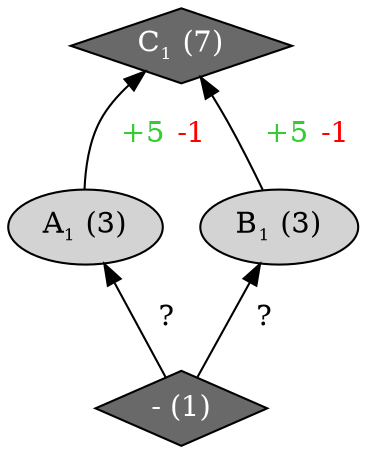 digraph "cifAutomaton"{
rankdir="BT"
0 [label=<- (1)>, style="filled", shape="diamond", fillcolor="dimgray", fontcolor="white"]
1 [label=<A<sub><font point-size="10">1</font></sub> (3)>, style="filled", fillcolor="lightgray"]
2 [label=<B<sub><font point-size="10">1</font></sub> (3)>, style="filled", fillcolor="lightgray"]
3 [label=<C<sub><font point-size="10">1</font></sub> (7)>, style="filled", shape="diamond", fillcolor="dimgray", fontcolor="white"]
0 -> 1 [label=<  ?  >]
0 -> 2 [label=<  ?  >]
1 -> 3 [label=<  <font color="limegreen">+5</font> <font color="red">-1</font>  >]
2 -> 3 [label=<  <font color="limegreen">+5</font> <font color="red">-1</font>  >]
}
